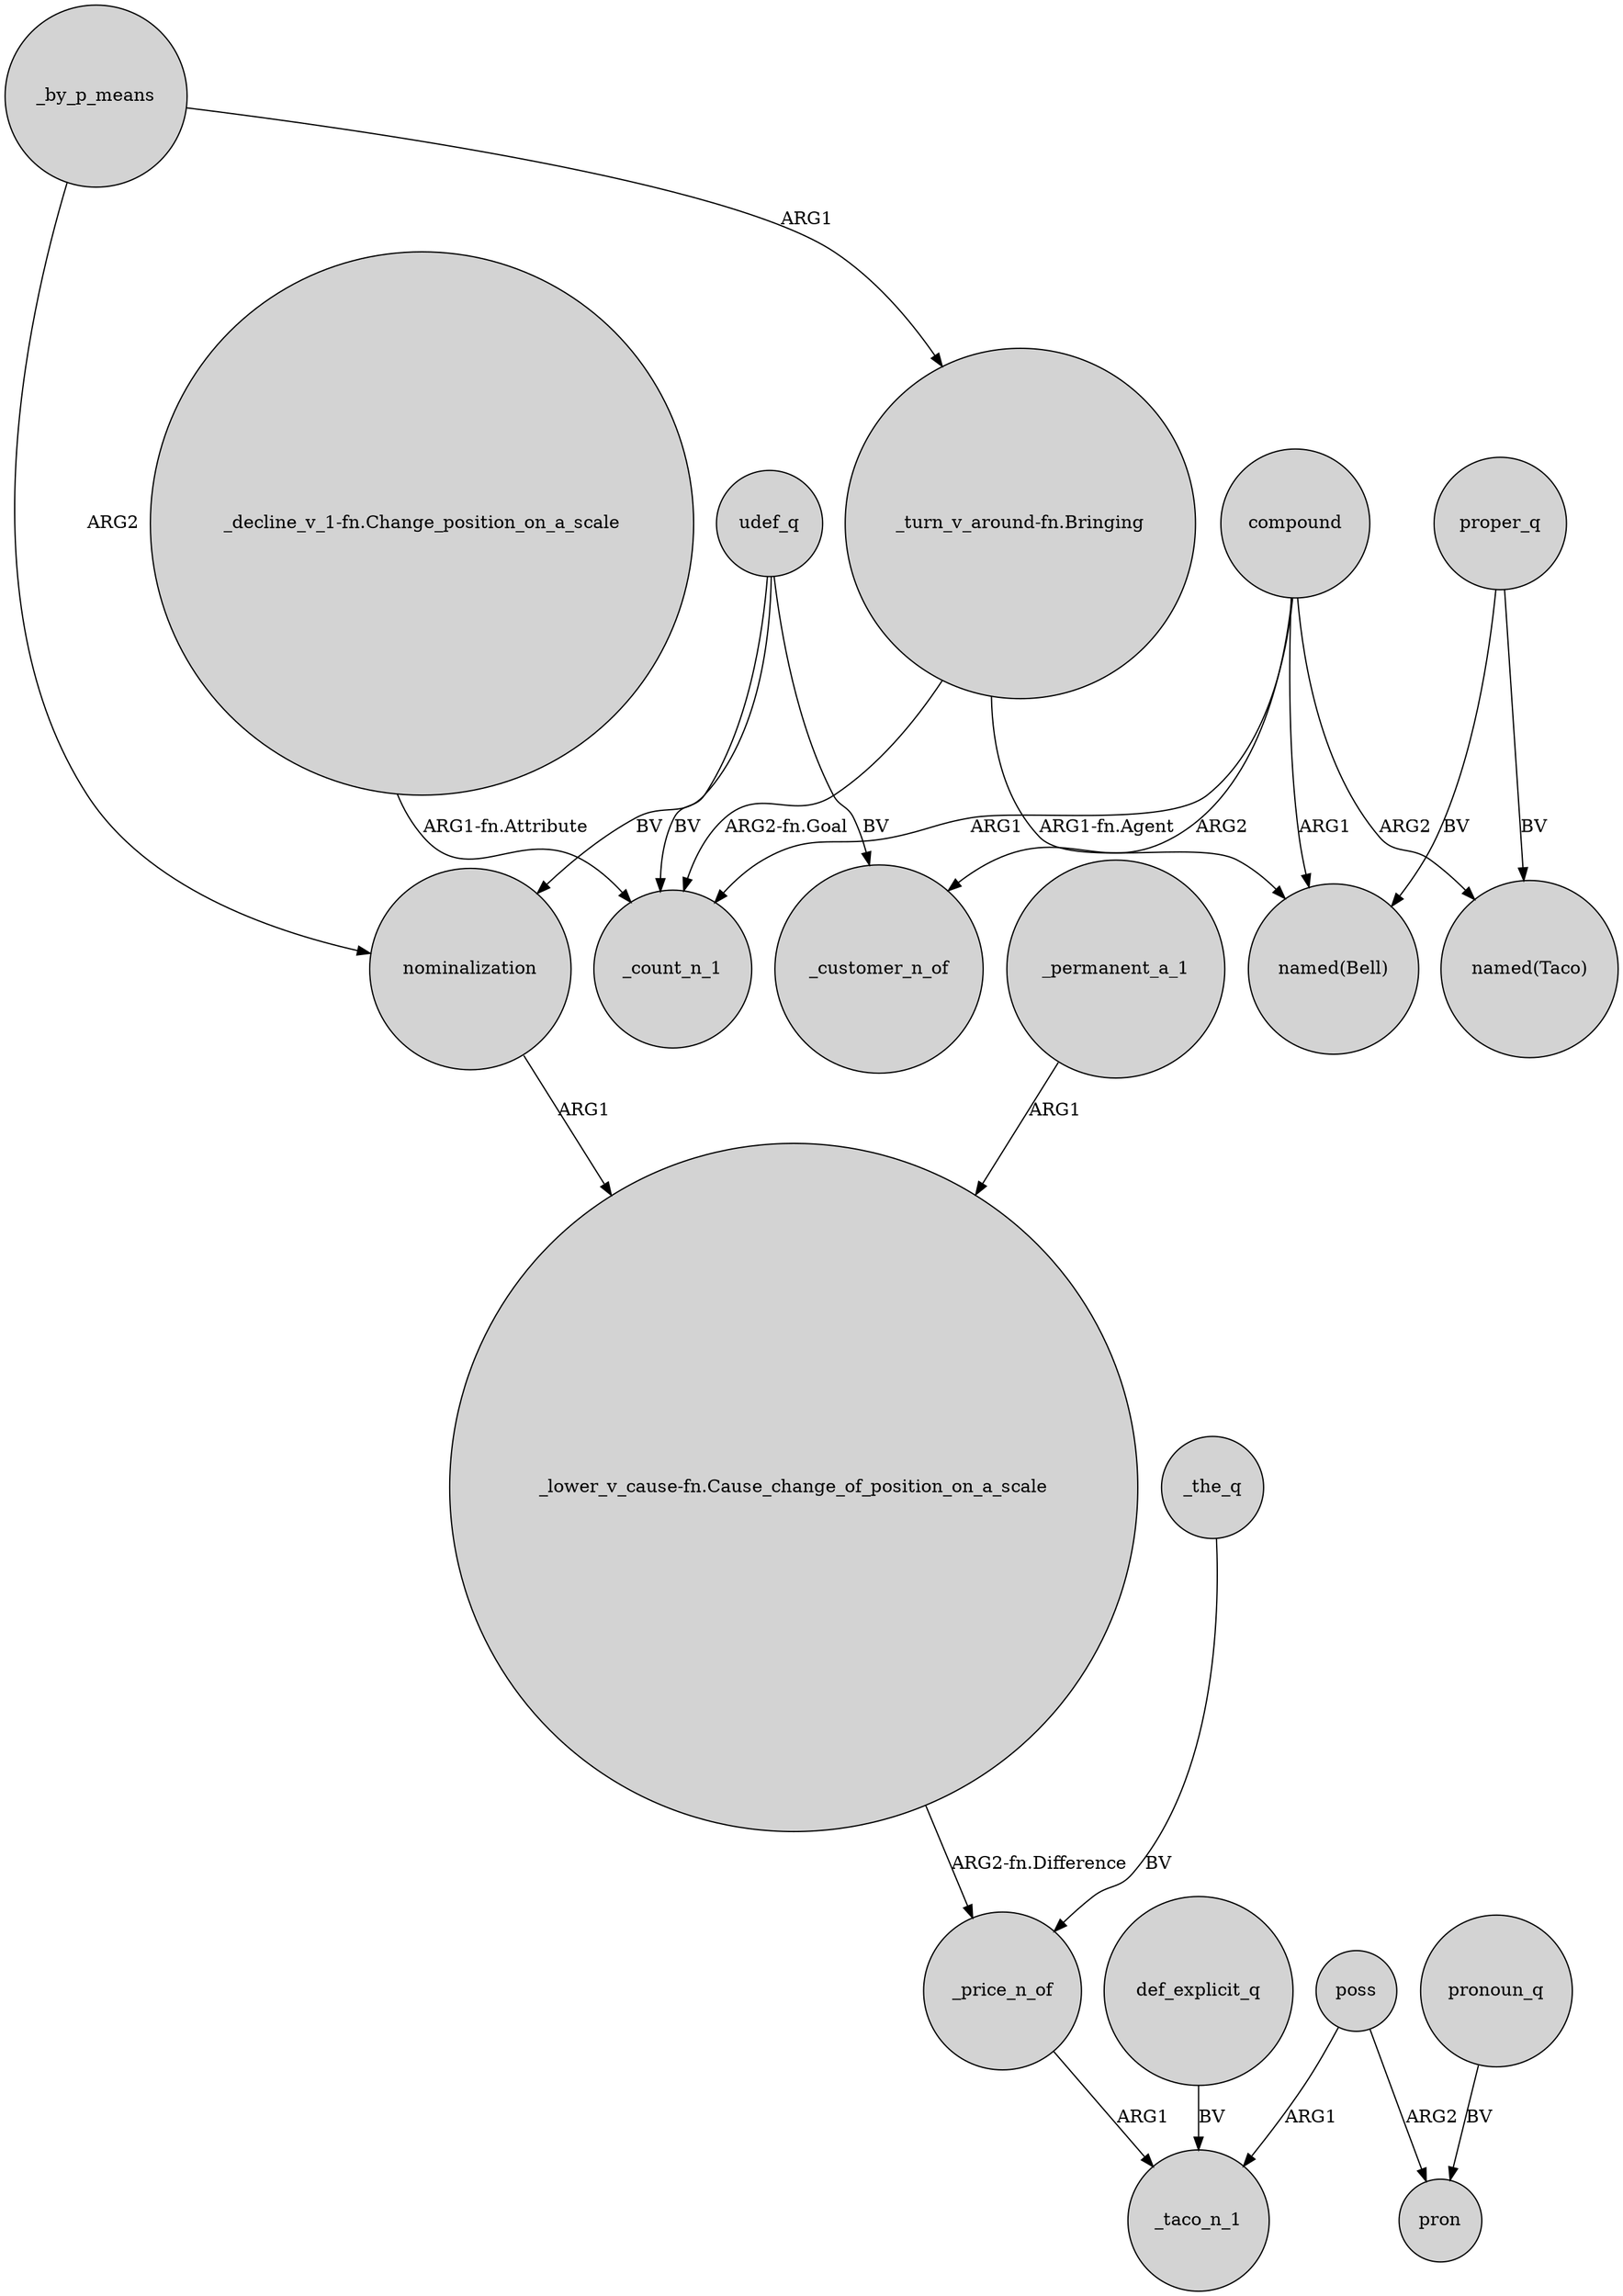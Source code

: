 digraph {
	node [shape=circle style=filled]
	"_decline_v_1-fn.Change_position_on_a_scale" -> _count_n_1 [label="ARG1-fn.Attribute"]
	udef_q -> _count_n_1 [label=BV]
	nominalization -> "_lower_v_cause-fn.Cause_change_of_position_on_a_scale" [label=ARG1]
	compound -> "named(Bell)" [label=ARG1]
	udef_q -> nominalization [label=BV]
	compound -> "named(Taco)" [label=ARG2]
	poss -> _taco_n_1 [label=ARG1]
	"_turn_v_around-fn.Bringing" -> "named(Bell)" [label="ARG1-fn.Agent"]
	_price_n_of -> _taco_n_1 [label=ARG1]
	pronoun_q -> pron [label=BV]
	poss -> pron [label=ARG2]
	"_lower_v_cause-fn.Cause_change_of_position_on_a_scale" -> _price_n_of [label="ARG2-fn.Difference"]
	"_turn_v_around-fn.Bringing" -> _count_n_1 [label="ARG2-fn.Goal"]
	compound -> _count_n_1 [label=ARG1]
	_by_p_means -> nominalization [label=ARG2]
	proper_q -> "named(Bell)" [label=BV]
	_by_p_means -> "_turn_v_around-fn.Bringing" [label=ARG1]
	udef_q -> _customer_n_of [label=BV]
	proper_q -> "named(Taco)" [label=BV]
	_the_q -> _price_n_of [label=BV]
	compound -> _customer_n_of [label=ARG2]
	_permanent_a_1 -> "_lower_v_cause-fn.Cause_change_of_position_on_a_scale" [label=ARG1]
	def_explicit_q -> _taco_n_1 [label=BV]
}
